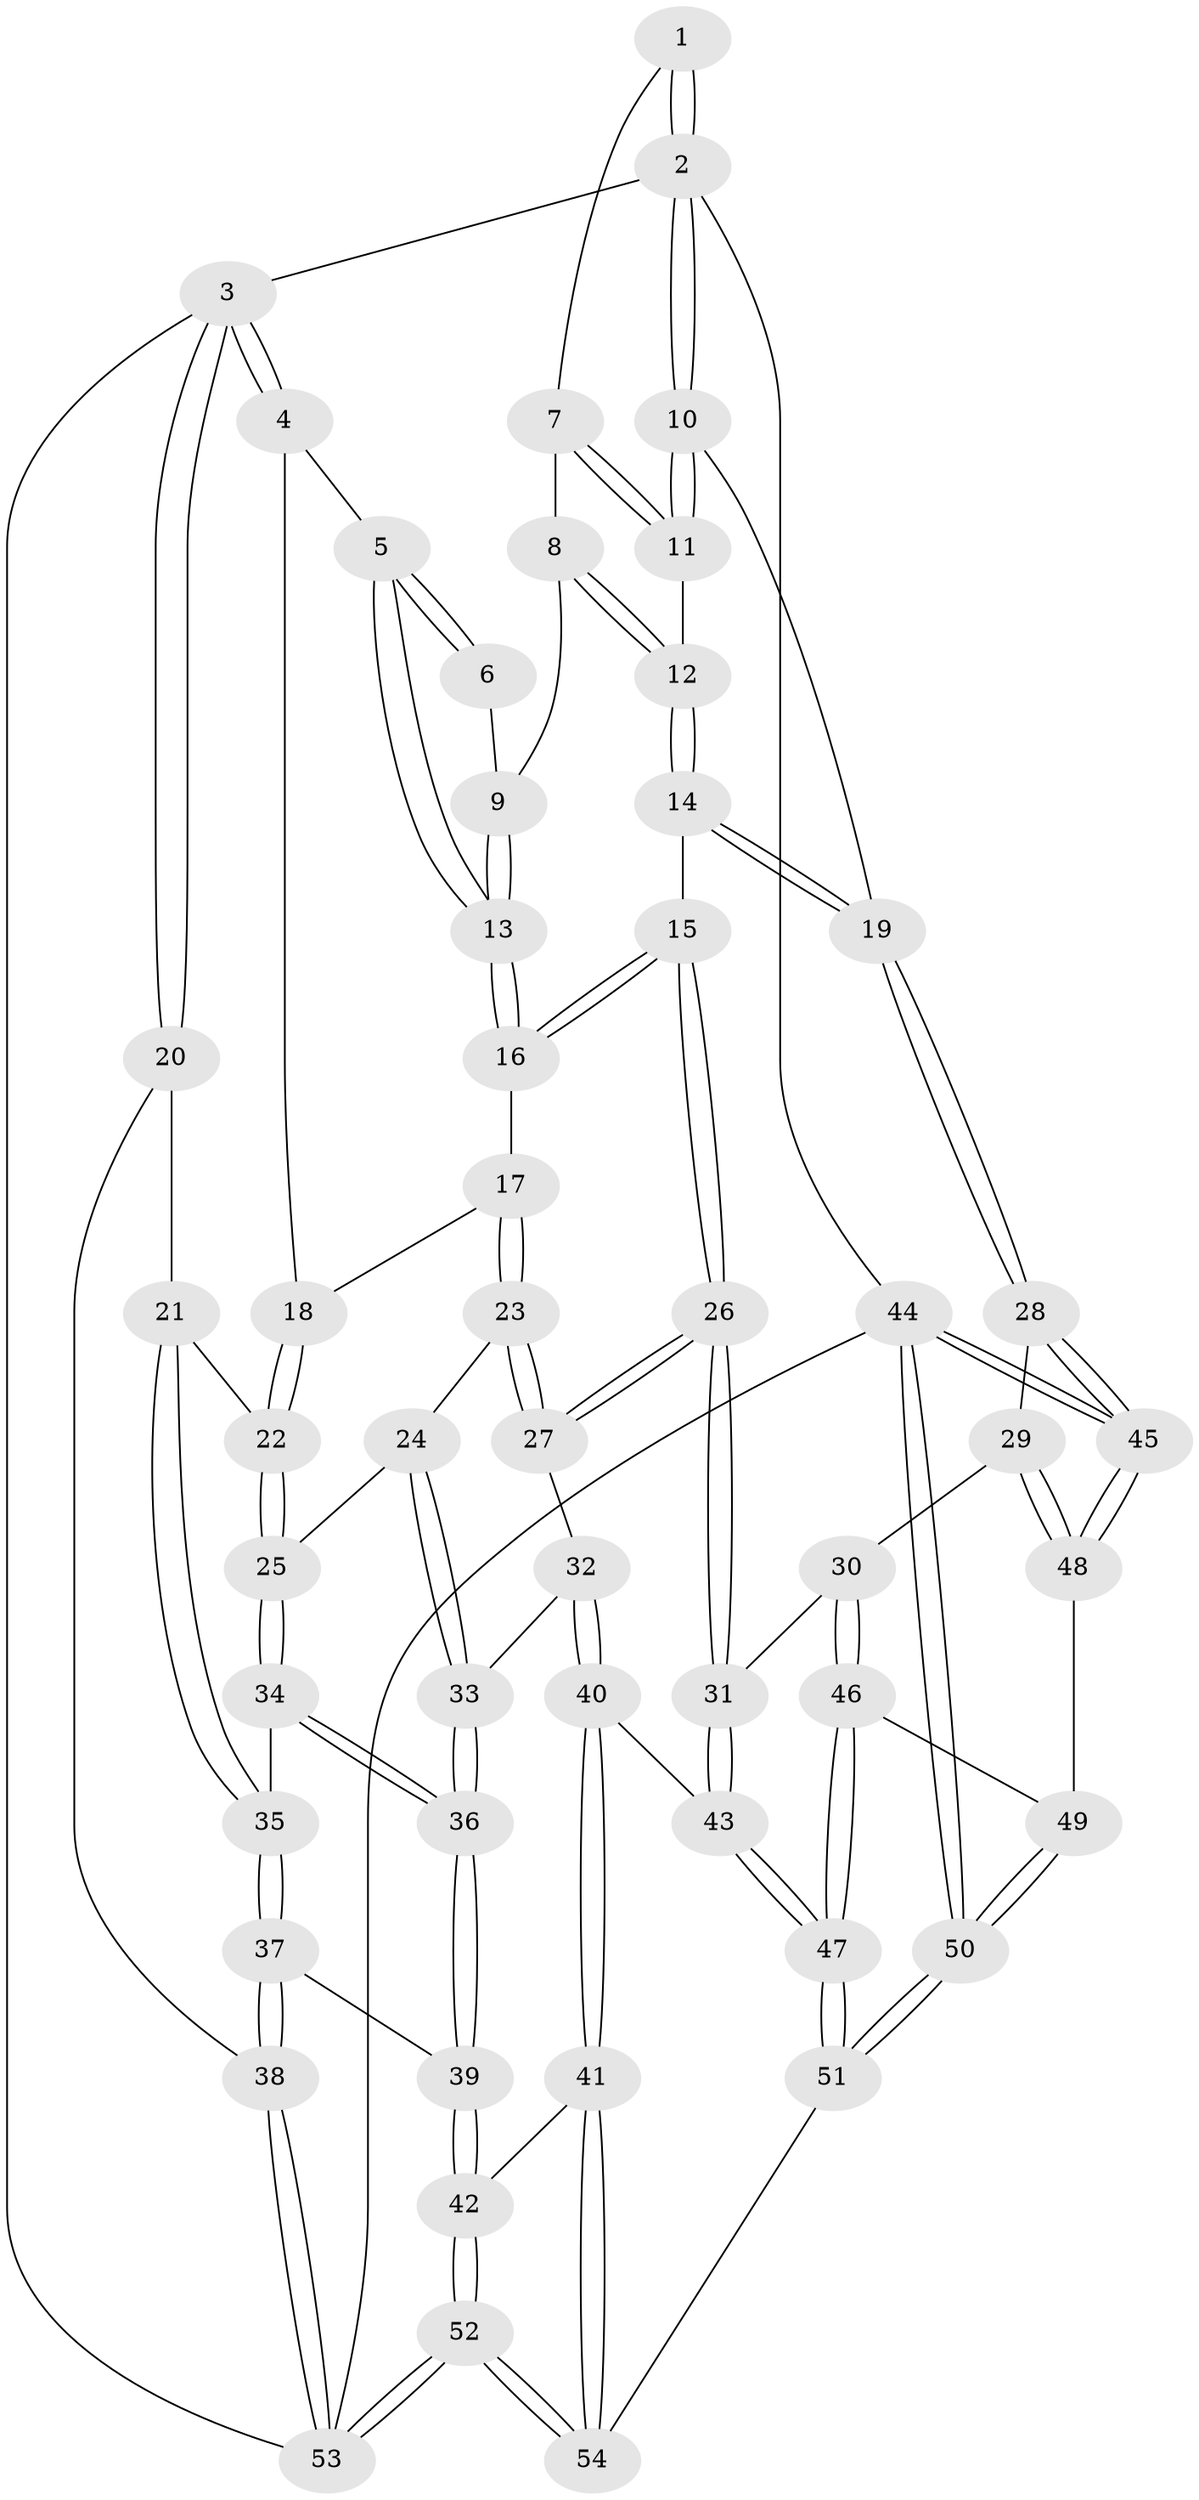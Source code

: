 // Generated by graph-tools (version 1.1) at 2025/51/03/09/25 03:51:06]
// undirected, 54 vertices, 132 edges
graph export_dot {
graph [start="1"]
  node [color=gray90,style=filled];
  1 [pos="+0.9573169905357645+0"];
  2 [pos="+1+0"];
  3 [pos="+0+0"];
  4 [pos="+0.34400772376283456+0"];
  5 [pos="+0.3546194282292588+0"];
  6 [pos="+0.5880282215752711+0"];
  7 [pos="+0.8680621196070795+0.13349477845034002"];
  8 [pos="+0.7766986658341943+0.19783851764928742"];
  9 [pos="+0.741066237359887+0.20450083234926225"];
  10 [pos="+1+0.3069861758201884"];
  11 [pos="+0.9793915769851692+0.24197509554292604"];
  12 [pos="+0.8878443001392052+0.26788279421344086"];
  13 [pos="+0.6900977243956398+0.3494661625955262"];
  14 [pos="+0.8128913322114525+0.3937510534651235"];
  15 [pos="+0.6886550452688915+0.407856018817848"];
  16 [pos="+0.6881877603271198+0.4071627029533643"];
  17 [pos="+0.4262955751536146+0.3612813456651168"];
  18 [pos="+0.3175821763094194+0.22253977454158688"];
  19 [pos="+1+0.5026875569418574"];
  20 [pos="+0+0.406620030945695"];
  21 [pos="+0+0.42136912844151775"];
  22 [pos="+0.1203999400902406+0.4081155715858785"];
  23 [pos="+0.40609845072985123+0.523058324796527"];
  24 [pos="+0.4057873065839169+0.5232466616996903"];
  25 [pos="+0.239047196505546+0.5728908639061534"];
  26 [pos="+0.6813625563977357+0.6383835317651878"];
  27 [pos="+0.545815822711849+0.6221739909541381"];
  28 [pos="+1+0.6155951271042229"];
  29 [pos="+1+0.6593175159760871"];
  30 [pos="+0.8909169468789502+0.6986804326708514"];
  31 [pos="+0.7064770156122266+0.6767376427148376"];
  32 [pos="+0.38265555030441245+0.7374510007863302"];
  33 [pos="+0.36313941210653067+0.7329482303541767"];
  34 [pos="+0.2309106191912443+0.6568490037460711"];
  35 [pos="+0.0890130818783701+0.6549564915313969"];
  36 [pos="+0.2581164245355921+0.737958051389814"];
  37 [pos="+0+0.7977365813943996"];
  38 [pos="+0+0.8533687791229041"];
  39 [pos="+0.22884204256465127+0.7937551963608999"];
  40 [pos="+0.48096650908994265+0.8602218766039811"];
  41 [pos="+0.41108628494344723+0.9422214097126269"];
  42 [pos="+0.2454695867004111+0.8888778329342203"];
  43 [pos="+0.6374351442135466+0.8374565272907185"];
  44 [pos="+1+1"];
  45 [pos="+1+0.8299081295153531"];
  46 [pos="+0.881760302630425+0.8702432877257136"];
  47 [pos="+0.7377797730768858+1"];
  48 [pos="+0.9567850991593359+0.929748868673131"];
  49 [pos="+0.9567554492481098+0.92977541780617"];
  50 [pos="+0.9319469004004802+1"];
  51 [pos="+0.7420488153164851+1"];
  52 [pos="+0+1"];
  53 [pos="+0+1"];
  54 [pos="+0.4510991402478179+1"];
  1 -- 2;
  1 -- 2;
  1 -- 7;
  2 -- 3;
  2 -- 10;
  2 -- 10;
  2 -- 44;
  3 -- 4;
  3 -- 4;
  3 -- 20;
  3 -- 20;
  3 -- 53;
  4 -- 5;
  4 -- 18;
  5 -- 6;
  5 -- 6;
  5 -- 13;
  5 -- 13;
  6 -- 9;
  7 -- 8;
  7 -- 11;
  7 -- 11;
  8 -- 9;
  8 -- 12;
  8 -- 12;
  9 -- 13;
  9 -- 13;
  10 -- 11;
  10 -- 11;
  10 -- 19;
  11 -- 12;
  12 -- 14;
  12 -- 14;
  13 -- 16;
  13 -- 16;
  14 -- 15;
  14 -- 19;
  14 -- 19;
  15 -- 16;
  15 -- 16;
  15 -- 26;
  15 -- 26;
  16 -- 17;
  17 -- 18;
  17 -- 23;
  17 -- 23;
  18 -- 22;
  18 -- 22;
  19 -- 28;
  19 -- 28;
  20 -- 21;
  20 -- 38;
  21 -- 22;
  21 -- 35;
  21 -- 35;
  22 -- 25;
  22 -- 25;
  23 -- 24;
  23 -- 27;
  23 -- 27;
  24 -- 25;
  24 -- 33;
  24 -- 33;
  25 -- 34;
  25 -- 34;
  26 -- 27;
  26 -- 27;
  26 -- 31;
  26 -- 31;
  27 -- 32;
  28 -- 29;
  28 -- 45;
  28 -- 45;
  29 -- 30;
  29 -- 48;
  29 -- 48;
  30 -- 31;
  30 -- 46;
  30 -- 46;
  31 -- 43;
  31 -- 43;
  32 -- 33;
  32 -- 40;
  32 -- 40;
  33 -- 36;
  33 -- 36;
  34 -- 35;
  34 -- 36;
  34 -- 36;
  35 -- 37;
  35 -- 37;
  36 -- 39;
  36 -- 39;
  37 -- 38;
  37 -- 38;
  37 -- 39;
  38 -- 53;
  38 -- 53;
  39 -- 42;
  39 -- 42;
  40 -- 41;
  40 -- 41;
  40 -- 43;
  41 -- 42;
  41 -- 54;
  41 -- 54;
  42 -- 52;
  42 -- 52;
  43 -- 47;
  43 -- 47;
  44 -- 45;
  44 -- 45;
  44 -- 50;
  44 -- 50;
  44 -- 53;
  45 -- 48;
  45 -- 48;
  46 -- 47;
  46 -- 47;
  46 -- 49;
  47 -- 51;
  47 -- 51;
  48 -- 49;
  49 -- 50;
  49 -- 50;
  50 -- 51;
  50 -- 51;
  51 -- 54;
  52 -- 53;
  52 -- 53;
  52 -- 54;
  52 -- 54;
}
